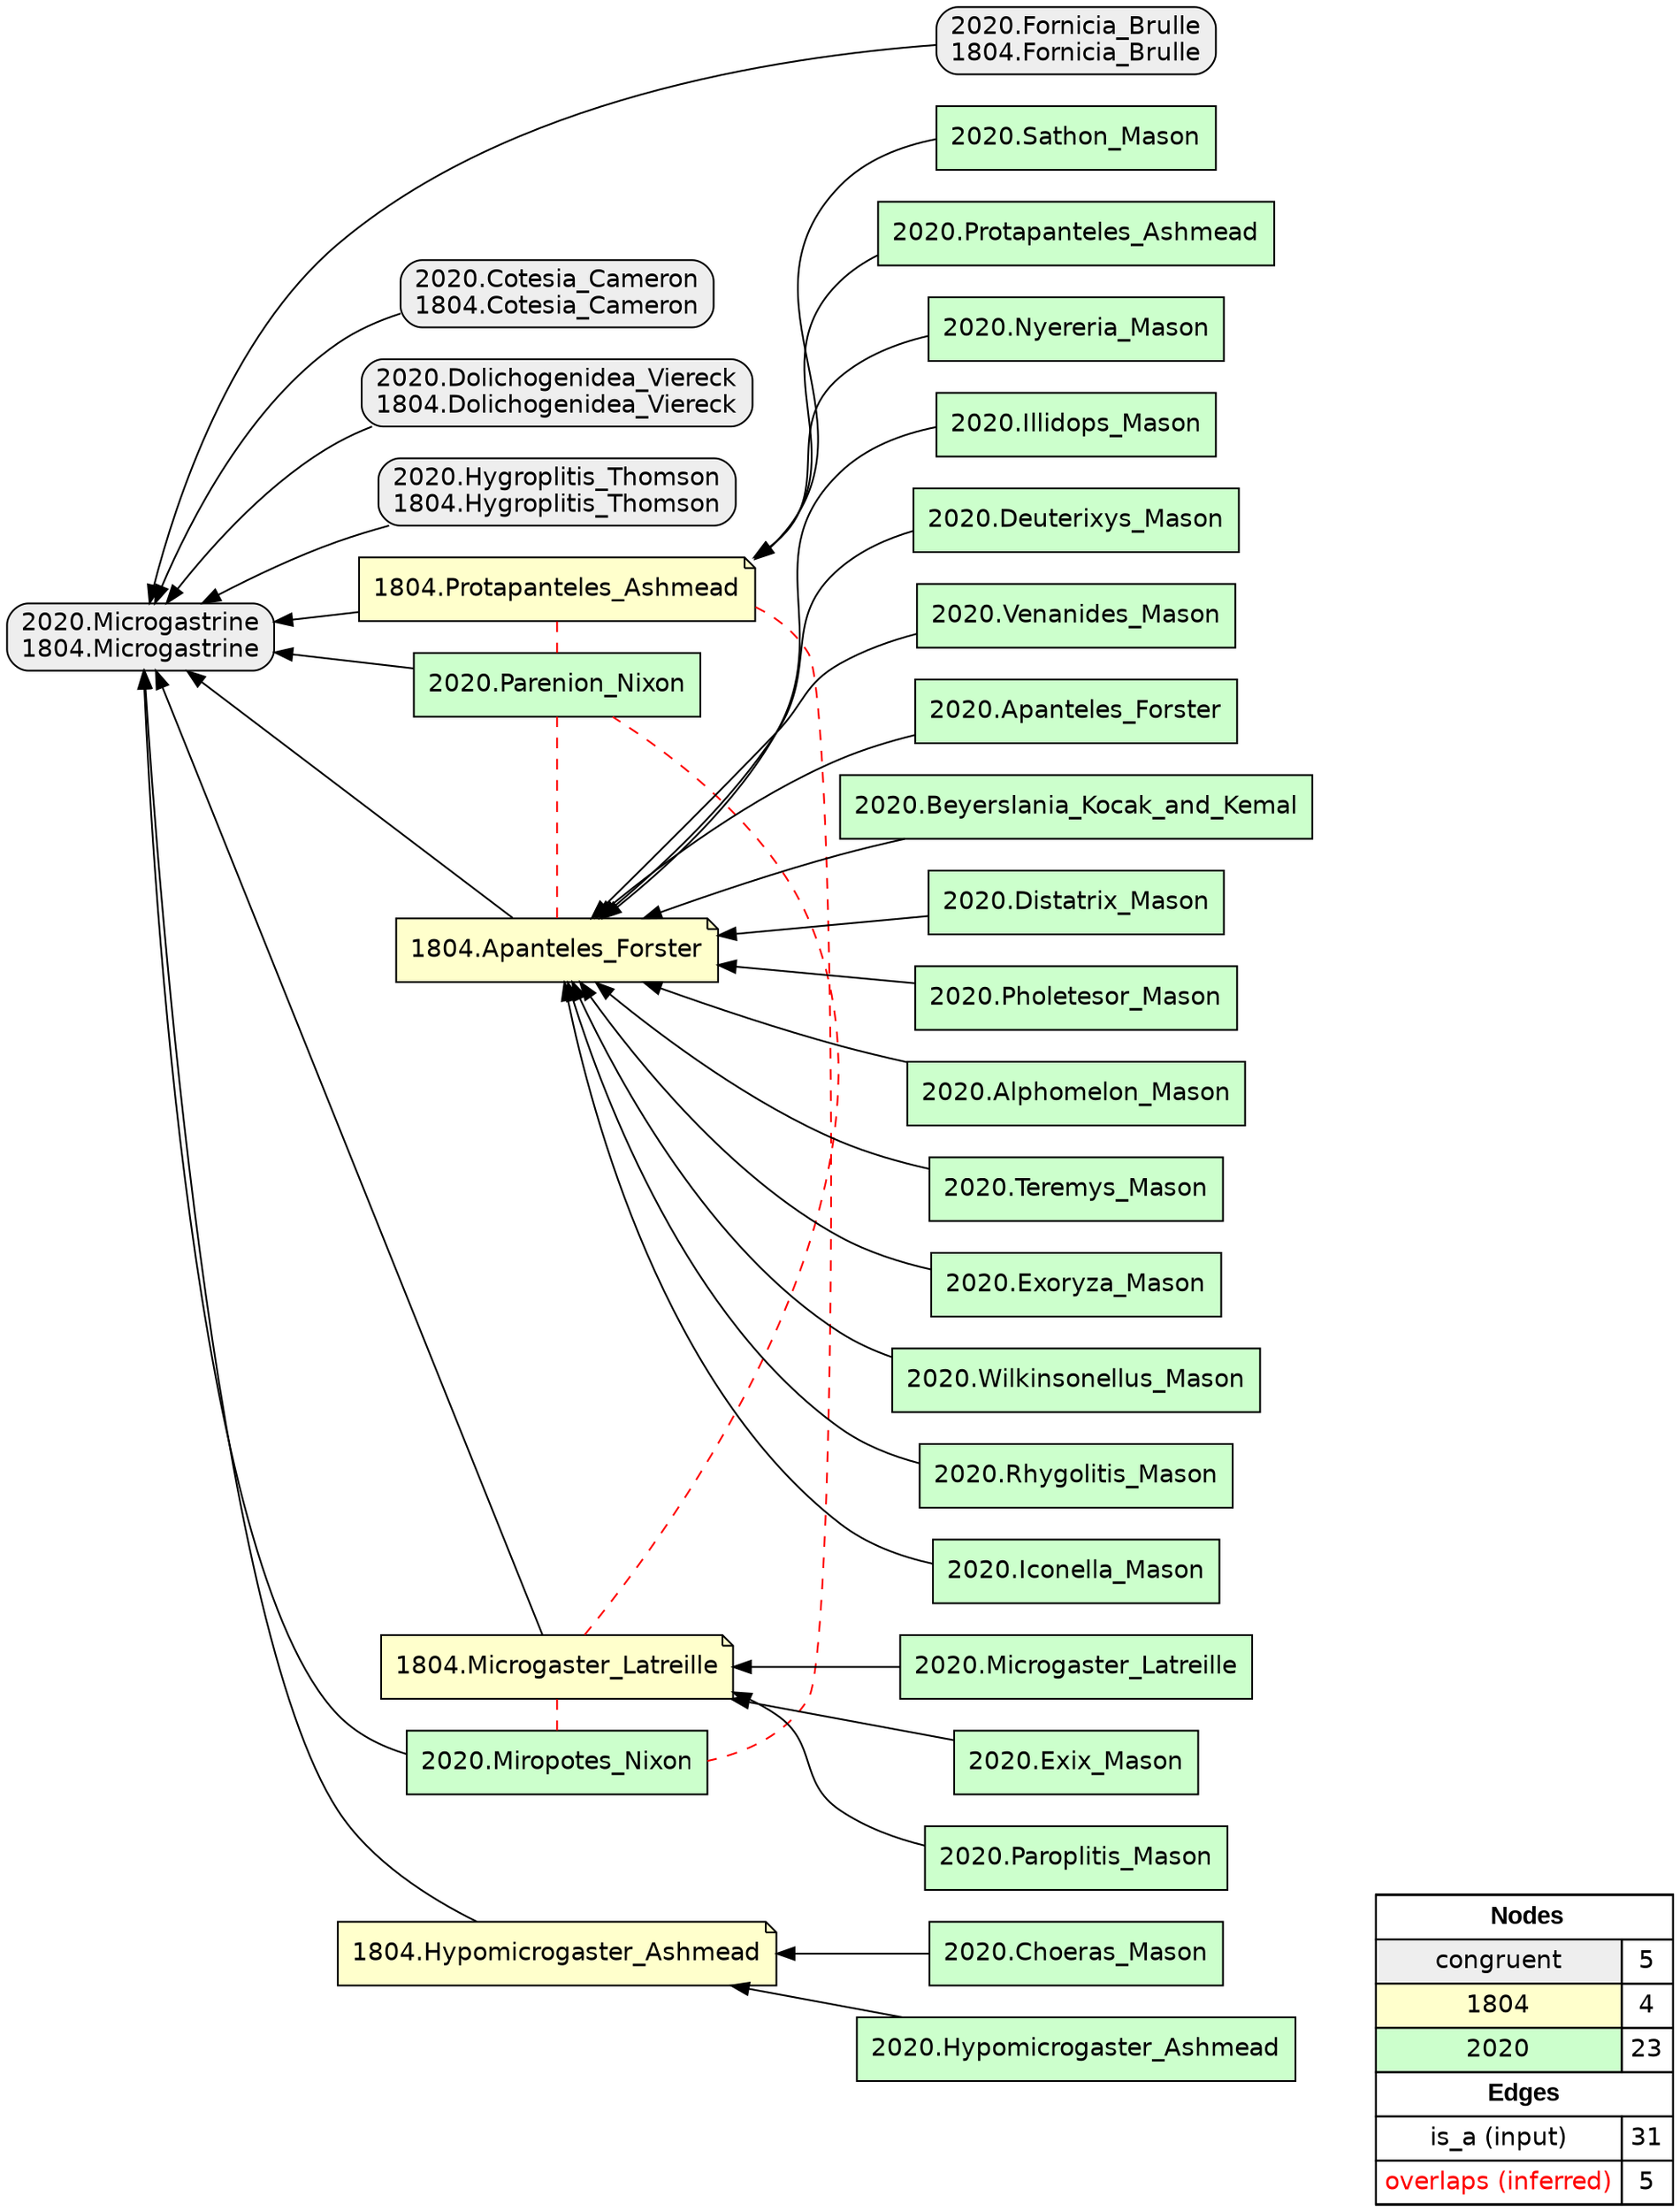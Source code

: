 digraph{
rankdir=RL
node[shape=box style="filled,rounded" fillcolor="#EEEEEE" fontname="helvetica"] 
"2020.Fornicia_Brulle\n1804.Fornicia_Brulle"
"2020.Cotesia_Cameron\n1804.Cotesia_Cameron"
"2020.Microgastrine\n1804.Microgastrine"
"2020.Dolichogenidea_Viereck\n1804.Dolichogenidea_Viereck"
"2020.Hygroplitis_Thomson\n1804.Hygroplitis_Thomson"
node[shape=note style=filled fillcolor="#FFFFCC" fontname="helvetica"] 
"1804.Protapanteles_Ashmead"
"1804.Apanteles_Forster"
"1804.Hypomicrogaster_Ashmead"
"1804.Microgaster_Latreille"
node[shape=box style=filled fillcolor="#CCFFCC" fontname="helvetica"] 
"2020.Parenion_Nixon"
"2020.Microgaster_Latreille"
"2020.Illidops_Mason"
"2020.Choeras_Mason"
"2020.Sathon_Mason"
"2020.Deuterixys_Mason"
"2020.Venanides_Mason"
"2020.Apanteles_Forster"
"2020.Beyerslania_Kocak_and_Kemal"
"2020.Distatrix_Mason"
"2020.Hypomicrogaster_Ashmead"
"2020.Exix_Mason"
"2020.Pholetesor_Mason"
"2020.Alphomelon_Mason"
"2020.Teremys_Mason"
"2020.Exoryza_Mason"
"2020.Miropotes_Nixon"
"2020.Protapanteles_Ashmead"
"2020.Paroplitis_Mason"
"2020.Nyereria_Mason"
"2020.Wilkinsonellus_Mason"
"2020.Rhygolitis_Mason"
"2020.Iconella_Mason"
edge[arrowhead=normal style=dotted color="#000000" constraint=true penwidth=1]
edge[arrowhead=normal style=solid color="#000000" constraint=true penwidth=1]
"2020.Paroplitis_Mason" -> "1804.Microgaster_Latreille"
"2020.Dolichogenidea_Viereck\n1804.Dolichogenidea_Viereck" -> "2020.Microgastrine\n1804.Microgastrine"
"1804.Apanteles_Forster" -> "2020.Microgastrine\n1804.Microgastrine"
"2020.Rhygolitis_Mason" -> "1804.Apanteles_Forster"
"2020.Cotesia_Cameron\n1804.Cotesia_Cameron" -> "2020.Microgastrine\n1804.Microgastrine"
"2020.Illidops_Mason" -> "1804.Apanteles_Forster"
"1804.Protapanteles_Ashmead" -> "2020.Microgastrine\n1804.Microgastrine"
"2020.Wilkinsonellus_Mason" -> "1804.Apanteles_Forster"
"2020.Apanteles_Forster" -> "1804.Apanteles_Forster"
"2020.Protapanteles_Ashmead" -> "1804.Protapanteles_Ashmead"
"2020.Beyerslania_Kocak_and_Kemal" -> "1804.Apanteles_Forster"
"2020.Teremys_Mason" -> "1804.Apanteles_Forster"
"2020.Alphomelon_Mason" -> "1804.Apanteles_Forster"
"2020.Choeras_Mason" -> "1804.Hypomicrogaster_Ashmead"
"1804.Microgaster_Latreille" -> "2020.Microgastrine\n1804.Microgastrine"
"2020.Exoryza_Mason" -> "1804.Apanteles_Forster"
"2020.Miropotes_Nixon" -> "2020.Microgastrine\n1804.Microgastrine"
"2020.Distatrix_Mason" -> "1804.Apanteles_Forster"
"2020.Fornicia_Brulle\n1804.Fornicia_Brulle" -> "2020.Microgastrine\n1804.Microgastrine"
"1804.Hypomicrogaster_Ashmead" -> "2020.Microgastrine\n1804.Microgastrine"
"2020.Microgaster_Latreille" -> "1804.Microgaster_Latreille"
"2020.Iconella_Mason" -> "1804.Apanteles_Forster"
"2020.Exix_Mason" -> "1804.Microgaster_Latreille"
"2020.Parenion_Nixon" -> "2020.Microgastrine\n1804.Microgastrine"
"2020.Deuterixys_Mason" -> "1804.Apanteles_Forster"
"2020.Hypomicrogaster_Ashmead" -> "1804.Hypomicrogaster_Ashmead"
"2020.Venanides_Mason" -> "1804.Apanteles_Forster"
"2020.Sathon_Mason" -> "1804.Protapanteles_Ashmead"
"2020.Pholetesor_Mason" -> "1804.Apanteles_Forster"
"2020.Hygroplitis_Thomson\n1804.Hygroplitis_Thomson" -> "2020.Microgastrine\n1804.Microgastrine"
"2020.Nyereria_Mason" -> "1804.Protapanteles_Ashmead"
edge[arrowhead=none style=dashed color="#FF0000" constraint=false penwidth=1]
"1804.Protapanteles_Ashmead" -> "2020.Parenion_Nixon"
"1804.Microgaster_Latreille" -> "2020.Parenion_Nixon"
"1804.Apanteles_Forster" -> "2020.Parenion_Nixon"
"1804.Microgaster_Latreille" -> "2020.Miropotes_Nixon"
"1804.Protapanteles_Ashmead" -> "2020.Miropotes_Nixon"
node[shape=box] 
{rank=source Legend [fillcolor= white margin=0 label=< 
 <TABLE BORDER="0" CELLBORDER="1" CELLSPACING="0" CELLPADDING="4"> 
<TR> <TD COLSPAN="2"><font face="Arial Black"> Nodes</font></TD> </TR> 
<TR> 
 <TD bgcolor="#EEEEEE" fontname="helvetica">congruent</TD> 
 <TD>5</TD> 
 </TR> 
<TR> 
 <TD bgcolor="#FFFFCC" fontname="helvetica">1804</TD> 
 <TD>4</TD> 
 </TR> 
<TR> 
 <TD bgcolor="#CCFFCC" fontname="helvetica">2020</TD> 
 <TD>23</TD> 
 </TR> 
<TR> <TD COLSPAN="2"><font face = "Arial Black"> Edges </font></TD> </TR> 
<TR> 
 <TD><font color ="#000000">is_a (input)</font></TD><TD>31</TD>
</TR>
<TR> 
 <TD><font color ="#FF0000">overlaps (inferred)</font></TD><TD>5</TD>
</TR>
</TABLE> 
 >] } 
}